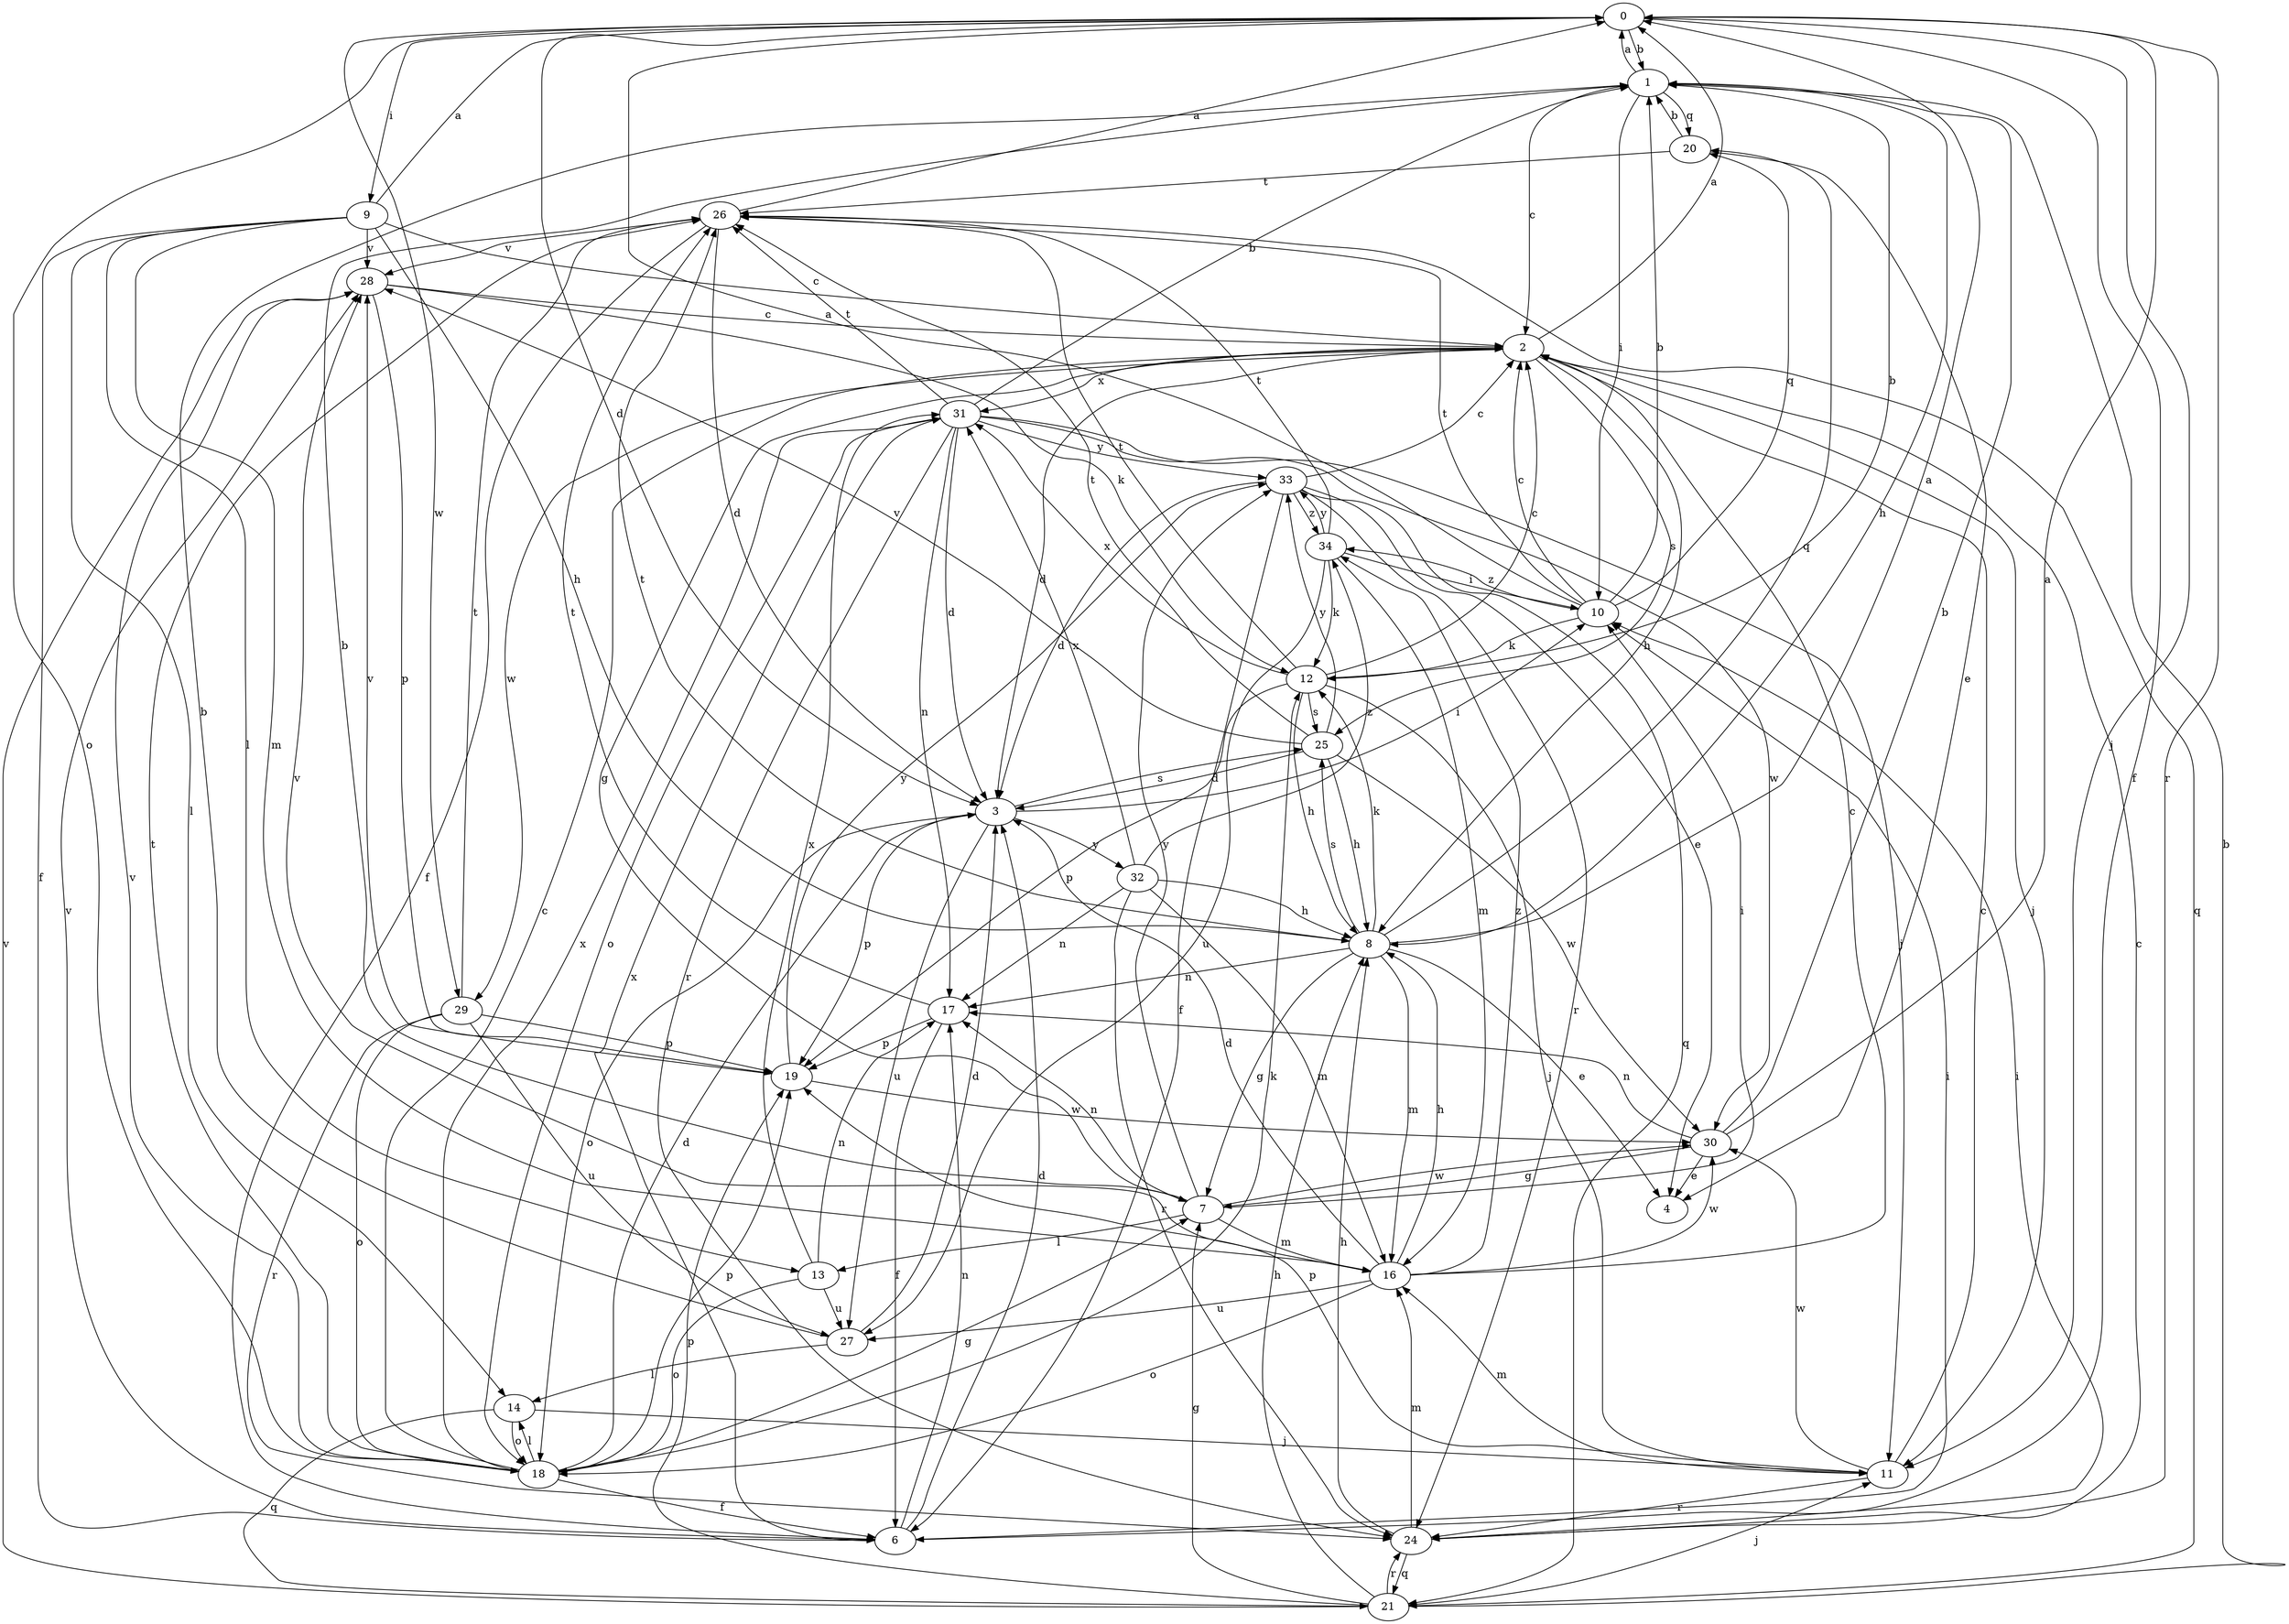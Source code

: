 strict digraph  {
0;
1;
2;
3;
4;
6;
7;
8;
9;
10;
11;
12;
13;
14;
16;
17;
18;
19;
20;
21;
24;
25;
26;
27;
28;
29;
30;
31;
32;
33;
34;
0 -> 1  [label=b];
0 -> 3  [label=d];
0 -> 6  [label=f];
0 -> 9  [label=i];
0 -> 11  [label=j];
0 -> 18  [label=o];
0 -> 24  [label=r];
0 -> 29  [label=w];
1 -> 0  [label=a];
1 -> 2  [label=c];
1 -> 8  [label=h];
1 -> 10  [label=i];
1 -> 20  [label=q];
2 -> 0  [label=a];
2 -> 3  [label=d];
2 -> 7  [label=g];
2 -> 8  [label=h];
2 -> 11  [label=j];
2 -> 25  [label=s];
2 -> 29  [label=w];
2 -> 31  [label=x];
3 -> 10  [label=i];
3 -> 18  [label=o];
3 -> 19  [label=p];
3 -> 25  [label=s];
3 -> 27  [label=u];
3 -> 32  [label=y];
6 -> 3  [label=d];
6 -> 10  [label=i];
6 -> 17  [label=n];
6 -> 28  [label=v];
6 -> 31  [label=x];
7 -> 1  [label=b];
7 -> 10  [label=i];
7 -> 13  [label=l];
7 -> 16  [label=m];
7 -> 17  [label=n];
7 -> 30  [label=w];
7 -> 33  [label=y];
8 -> 0  [label=a];
8 -> 4  [label=e];
8 -> 7  [label=g];
8 -> 12  [label=k];
8 -> 16  [label=m];
8 -> 17  [label=n];
8 -> 20  [label=q];
8 -> 25  [label=s];
8 -> 26  [label=t];
9 -> 0  [label=a];
9 -> 2  [label=c];
9 -> 6  [label=f];
9 -> 8  [label=h];
9 -> 13  [label=l];
9 -> 14  [label=l];
9 -> 16  [label=m];
9 -> 28  [label=v];
10 -> 0  [label=a];
10 -> 1  [label=b];
10 -> 2  [label=c];
10 -> 12  [label=k];
10 -> 20  [label=q];
10 -> 26  [label=t];
10 -> 34  [label=z];
11 -> 2  [label=c];
11 -> 16  [label=m];
11 -> 19  [label=p];
11 -> 24  [label=r];
11 -> 30  [label=w];
12 -> 1  [label=b];
12 -> 2  [label=c];
12 -> 8  [label=h];
12 -> 11  [label=j];
12 -> 19  [label=p];
12 -> 25  [label=s];
12 -> 26  [label=t];
12 -> 31  [label=x];
13 -> 17  [label=n];
13 -> 18  [label=o];
13 -> 27  [label=u];
13 -> 31  [label=x];
14 -> 11  [label=j];
14 -> 18  [label=o];
14 -> 21  [label=q];
16 -> 2  [label=c];
16 -> 3  [label=d];
16 -> 8  [label=h];
16 -> 18  [label=o];
16 -> 27  [label=u];
16 -> 28  [label=v];
16 -> 30  [label=w];
16 -> 34  [label=z];
17 -> 6  [label=f];
17 -> 19  [label=p];
17 -> 26  [label=t];
18 -> 2  [label=c];
18 -> 3  [label=d];
18 -> 6  [label=f];
18 -> 7  [label=g];
18 -> 12  [label=k];
18 -> 14  [label=l];
18 -> 19  [label=p];
18 -> 26  [label=t];
18 -> 28  [label=v];
18 -> 31  [label=x];
19 -> 28  [label=v];
19 -> 30  [label=w];
19 -> 33  [label=y];
20 -> 1  [label=b];
20 -> 4  [label=e];
20 -> 26  [label=t];
21 -> 1  [label=b];
21 -> 7  [label=g];
21 -> 8  [label=h];
21 -> 11  [label=j];
21 -> 19  [label=p];
21 -> 24  [label=r];
21 -> 28  [label=v];
24 -> 2  [label=c];
24 -> 8  [label=h];
24 -> 10  [label=i];
24 -> 16  [label=m];
24 -> 21  [label=q];
25 -> 3  [label=d];
25 -> 8  [label=h];
25 -> 26  [label=t];
25 -> 28  [label=v];
25 -> 30  [label=w];
25 -> 33  [label=y];
26 -> 0  [label=a];
26 -> 3  [label=d];
26 -> 6  [label=f];
26 -> 21  [label=q];
26 -> 28  [label=v];
27 -> 1  [label=b];
27 -> 3  [label=d];
27 -> 14  [label=l];
28 -> 2  [label=c];
28 -> 12  [label=k];
28 -> 19  [label=p];
29 -> 18  [label=o];
29 -> 19  [label=p];
29 -> 24  [label=r];
29 -> 26  [label=t];
29 -> 27  [label=u];
30 -> 0  [label=a];
30 -> 1  [label=b];
30 -> 4  [label=e];
30 -> 7  [label=g];
30 -> 17  [label=n];
31 -> 1  [label=b];
31 -> 3  [label=d];
31 -> 11  [label=j];
31 -> 17  [label=n];
31 -> 18  [label=o];
31 -> 24  [label=r];
31 -> 26  [label=t];
31 -> 30  [label=w];
31 -> 33  [label=y];
32 -> 8  [label=h];
32 -> 16  [label=m];
32 -> 17  [label=n];
32 -> 24  [label=r];
32 -> 31  [label=x];
32 -> 34  [label=z];
33 -> 2  [label=c];
33 -> 3  [label=d];
33 -> 4  [label=e];
33 -> 6  [label=f];
33 -> 21  [label=q];
33 -> 24  [label=r];
33 -> 34  [label=z];
34 -> 10  [label=i];
34 -> 12  [label=k];
34 -> 16  [label=m];
34 -> 26  [label=t];
34 -> 27  [label=u];
34 -> 33  [label=y];
}

